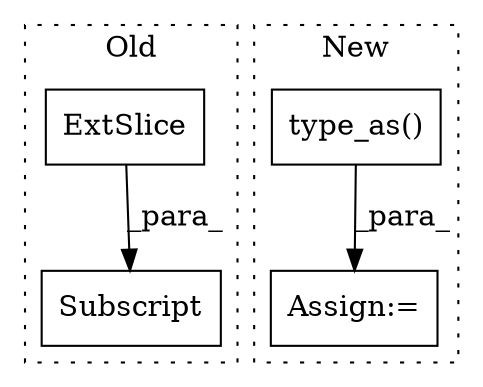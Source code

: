 digraph G {
subgraph cluster0 {
1 [label="Subscript" a="63" s="1023,0" l="27,0" shape="box"];
4 [label="ExtSlice" a="85" s="1023" l="8" shape="box"];
label = "Old";
style="dotted";
}
subgraph cluster1 {
2 [label="type_as()" a="75" s="1181,1206" l="18,1" shape="box"];
3 [label="Assign:=" a="68" s="1178" l="3" shape="box"];
label = "New";
style="dotted";
}
2 -> 3 [label="_para_"];
4 -> 1 [label="_para_"];
}